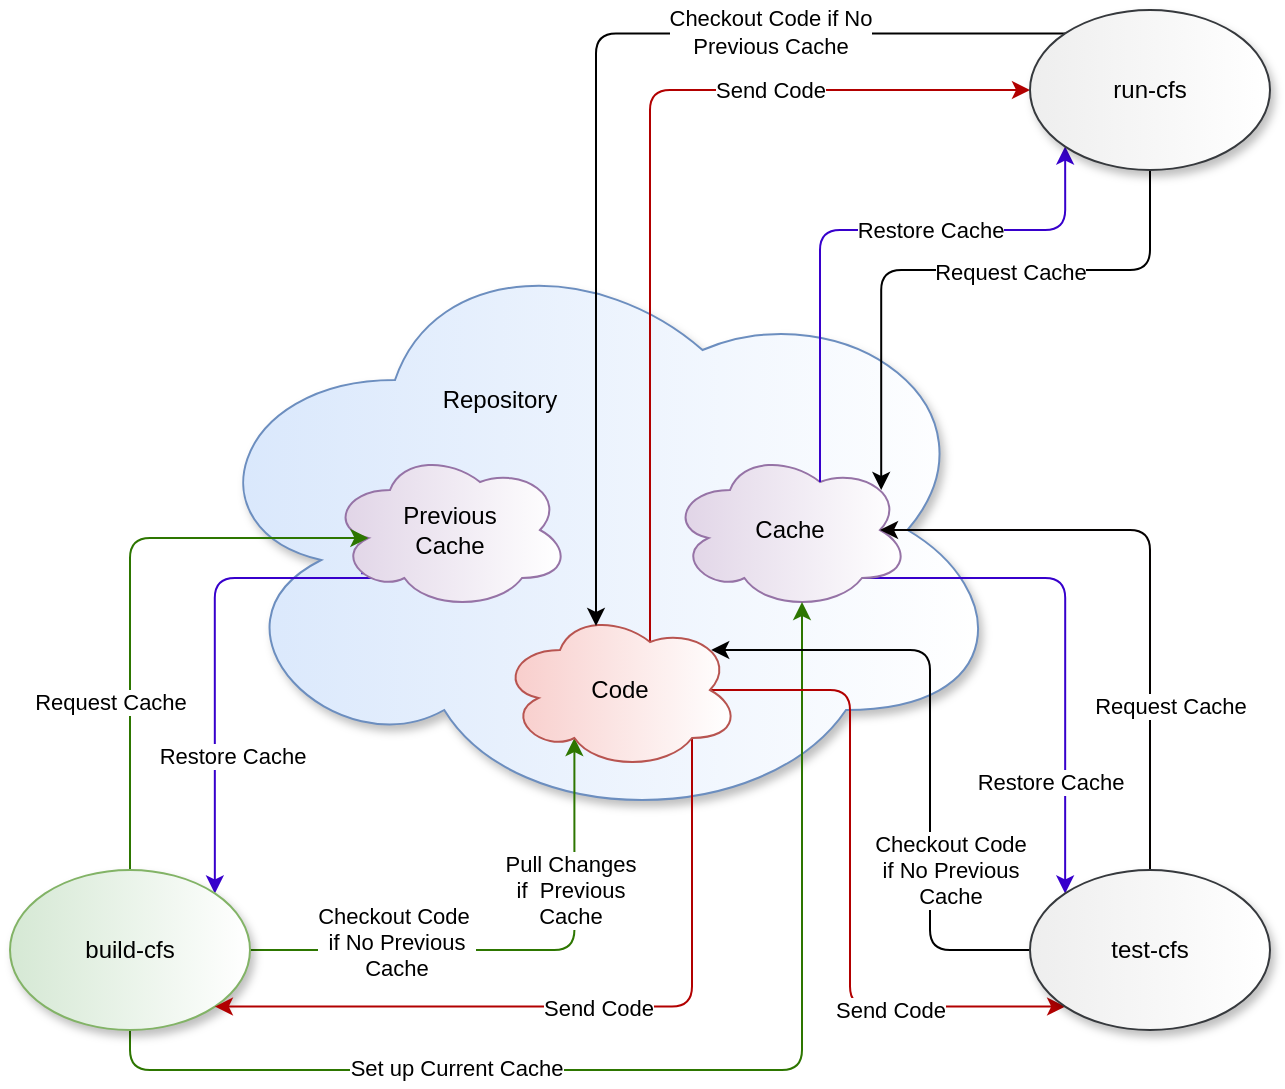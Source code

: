 <mxfile>
    <diagram id="w3jqTz6MF_s85VfklPtM" name="Page-1">
        <mxGraphModel dx="828" dy="615" grid="1" gridSize="10" guides="1" tooltips="1" connect="1" arrows="1" fold="1" page="1" pageScale="1" pageWidth="850" pageHeight="1100" math="0" shadow="0">
            <root>
                <mxCell id="0"/>
                <mxCell id="1" parent="0"/>
                <mxCell id="3" value="" style="ellipse;shape=cloud;whiteSpace=wrap;html=1;fillColor=#dae8fc;strokeColor=#6c8ebf;shadow=1;gradientColor=#ffffff;gradientDirection=east;" parent="1" vertex="1">
                    <mxGeometry x="200" y="190" width="410" height="300" as="geometry"/>
                </mxCell>
                <mxCell id="10" style="edgeStyle=orthogonalEdgeStyle;rounded=1;orthogonalLoop=1;jettySize=auto;html=1;exitX=0.13;exitY=0.77;exitDx=0;exitDy=0;exitPerimeter=0;entryX=1;entryY=0;entryDx=0;entryDy=0;fillColor=#6a00ff;strokeColor=#3700CC;" parent="1" source="2" target="6" edge="1">
                    <mxGeometry relative="1" as="geometry">
                        <Array as="points">
                            <mxPoint x="311" y="364"/>
                            <mxPoint x="212" y="364"/>
                        </Array>
                    </mxGeometry>
                </mxCell>
                <mxCell id="11" value="Restore Cache" style="edgeLabel;html=1;align=center;verticalAlign=middle;resizable=0;points=[];" parent="10" vertex="1" connectable="0">
                    <mxGeometry x="0.357" y="-2" relative="1" as="geometry">
                        <mxPoint x="10" y="22" as="offset"/>
                    </mxGeometry>
                </mxCell>
                <mxCell id="2" value="Previous&lt;br&gt;Cache" style="ellipse;shape=cloud;whiteSpace=wrap;html=1;fillColor=#e1d5e7;strokeColor=#9673a6;gradientColor=#ffffff;gradientDirection=east;" parent="1" vertex="1">
                    <mxGeometry x="270" y="300" width="120" height="80" as="geometry"/>
                </mxCell>
                <mxCell id="4" value="Repository" style="text;html=1;strokeColor=none;fillColor=none;align=center;verticalAlign=middle;whiteSpace=wrap;rounded=0;" parent="1" vertex="1">
                    <mxGeometry x="310" y="260" width="90" height="30" as="geometry"/>
                </mxCell>
                <mxCell id="22" style="edgeStyle=orthogonalEdgeStyle;rounded=1;orthogonalLoop=1;jettySize=auto;html=1;exitX=0.8;exitY=0.8;exitDx=0;exitDy=0;exitPerimeter=0;entryX=0;entryY=0;entryDx=0;entryDy=0;fillColor=#6a00ff;strokeColor=#3700CC;" parent="1" source="5" target="18" edge="1">
                    <mxGeometry relative="1" as="geometry"/>
                </mxCell>
                <mxCell id="23" value="Restore Cache" style="edgeLabel;html=1;align=center;verticalAlign=middle;resizable=0;points=[];" parent="22" vertex="1" connectable="0">
                    <mxGeometry x="0.566" y="3" relative="1" as="geometry">
                        <mxPoint x="-11" as="offset"/>
                    </mxGeometry>
                </mxCell>
                <mxCell id="37" style="edgeStyle=orthogonalEdgeStyle;rounded=1;orthogonalLoop=1;jettySize=auto;html=1;exitX=0.625;exitY=0.2;exitDx=0;exitDy=0;exitPerimeter=0;startArrow=none;startFill=0;endArrow=classic;endFill=1;entryX=0;entryY=0.5;entryDx=0;entryDy=0;fillColor=#e51400;strokeColor=#B20000;" parent="1" source="9" target="28" edge="1">
                    <mxGeometry relative="1" as="geometry">
                        <mxPoint x="470" y="170" as="targetPoint"/>
                        <Array as="points">
                            <mxPoint x="430" y="120"/>
                        </Array>
                    </mxGeometry>
                </mxCell>
                <mxCell id="42" value="Send Code" style="edgeLabel;html=1;align=center;verticalAlign=middle;resizable=0;points=[];" parent="37" vertex="1" connectable="0">
                    <mxGeometry x="0.352" y="-1" relative="1" as="geometry">
                        <mxPoint x="21" y="-1" as="offset"/>
                    </mxGeometry>
                </mxCell>
                <mxCell id="5" value="Cache" style="ellipse;shape=cloud;whiteSpace=wrap;html=1;fillColor=#e1d5e7;strokeColor=#9673a6;gradientColor=#ffffff;gradientDirection=east;" parent="1" vertex="1">
                    <mxGeometry x="440" y="300" width="120" height="80" as="geometry"/>
                </mxCell>
                <mxCell id="7" style="edgeStyle=orthogonalEdgeStyle;rounded=1;orthogonalLoop=1;jettySize=auto;html=1;exitX=0.5;exitY=0;exitDx=0;exitDy=0;entryX=0.16;entryY=0.55;entryDx=0;entryDy=0;entryPerimeter=0;fillColor=#60a917;strokeColor=#2D7600;" parent="1" source="6" target="2" edge="1">
                    <mxGeometry relative="1" as="geometry">
                        <mxPoint x="180" y="290" as="targetPoint"/>
                        <Array as="points">
                            <mxPoint x="170" y="344"/>
                        </Array>
                    </mxGeometry>
                </mxCell>
                <mxCell id="8" value="Request Cache" style="edgeLabel;html=1;align=center;verticalAlign=middle;resizable=0;points=[];" parent="7" vertex="1" connectable="0">
                    <mxGeometry x="-0.392" y="-1" relative="1" as="geometry">
                        <mxPoint x="-11" y="2" as="offset"/>
                    </mxGeometry>
                </mxCell>
                <mxCell id="12" style="edgeStyle=orthogonalEdgeStyle;rounded=1;orthogonalLoop=1;jettySize=auto;html=1;exitX=1;exitY=0.5;exitDx=0;exitDy=0;entryX=0.31;entryY=0.8;entryDx=0;entryDy=0;entryPerimeter=0;fillColor=#60a917;strokeColor=#2D7600;" parent="1" source="6" target="9" edge="1">
                    <mxGeometry relative="1" as="geometry">
                        <Array as="points">
                            <mxPoint x="392" y="550"/>
                        </Array>
                    </mxGeometry>
                </mxCell>
                <mxCell id="13" value="Checkout Code&amp;nbsp;&lt;br&gt;if No Previous&lt;br&gt;Cache" style="edgeLabel;html=1;align=center;verticalAlign=middle;resizable=0;points=[];" parent="12" vertex="1" connectable="0">
                    <mxGeometry x="-0.16" y="4" relative="1" as="geometry">
                        <mxPoint x="-40" as="offset"/>
                    </mxGeometry>
                </mxCell>
                <mxCell id="19" value="Pull Changes&lt;br&gt;if&amp;nbsp; Previous&lt;br&gt;Cache" style="edgeLabel;html=1;align=center;verticalAlign=middle;resizable=0;points=[];" parent="12" vertex="1" connectable="0">
                    <mxGeometry x="0.142" y="4" relative="1" as="geometry">
                        <mxPoint x="7" y="-26" as="offset"/>
                    </mxGeometry>
                </mxCell>
                <mxCell id="16" style="edgeStyle=orthogonalEdgeStyle;rounded=1;orthogonalLoop=1;jettySize=auto;html=1;exitX=0.5;exitY=1;exitDx=0;exitDy=0;entryX=0.55;entryY=0.95;entryDx=0;entryDy=0;entryPerimeter=0;fillColor=#60a917;strokeColor=#2D7600;" parent="1" source="6" target="5" edge="1">
                    <mxGeometry relative="1" as="geometry"/>
                </mxCell>
                <mxCell id="17" value="Set up Current Cache" style="edgeLabel;html=1;align=center;verticalAlign=middle;resizable=0;points=[];" parent="16" vertex="1" connectable="0">
                    <mxGeometry x="-0.54" y="1" relative="1" as="geometry">
                        <mxPoint x="47" as="offset"/>
                    </mxGeometry>
                </mxCell>
                <mxCell id="6" value="build-cfs" style="ellipse;whiteSpace=wrap;html=1;fillColor=#d5e8d4;strokeColor=#82b366;gradientDirection=east;shadow=1;gradientColor=#ffffff;" parent="1" vertex="1">
                    <mxGeometry x="110" y="510" width="120" height="80" as="geometry"/>
                </mxCell>
                <mxCell id="14" style="edgeStyle=orthogonalEdgeStyle;rounded=1;orthogonalLoop=1;jettySize=auto;html=1;exitX=0.8;exitY=0.8;exitDx=0;exitDy=0;exitPerimeter=0;entryX=1;entryY=1;entryDx=0;entryDy=0;fillColor=#e51400;strokeColor=#B20000;" parent="1" source="9" target="6" edge="1">
                    <mxGeometry relative="1" as="geometry">
                        <Array as="points">
                            <mxPoint x="451" y="578"/>
                        </Array>
                    </mxGeometry>
                </mxCell>
                <mxCell id="15" value="Send Code" style="edgeLabel;html=1;align=center;verticalAlign=middle;resizable=0;points=[];" parent="14" vertex="1" connectable="0">
                    <mxGeometry x="0.133" relative="1" as="geometry">
                        <mxPoint x="29" as="offset"/>
                    </mxGeometry>
                </mxCell>
                <mxCell id="26" style="edgeStyle=orthogonalEdgeStyle;rounded=1;orthogonalLoop=1;jettySize=auto;html=1;exitX=0.875;exitY=0.5;exitDx=0;exitDy=0;exitPerimeter=0;entryX=0;entryY=1;entryDx=0;entryDy=0;fillColor=#e51400;strokeColor=#B20000;" parent="1" source="9" target="18" edge="1">
                    <mxGeometry relative="1" as="geometry">
                        <Array as="points">
                            <mxPoint x="530" y="420"/>
                            <mxPoint x="530" y="578"/>
                        </Array>
                    </mxGeometry>
                </mxCell>
                <mxCell id="27" value="Send Code" style="edgeLabel;html=1;align=center;verticalAlign=middle;resizable=0;points=[];" parent="26" vertex="1" connectable="0">
                    <mxGeometry x="0.383" y="-1" relative="1" as="geometry">
                        <mxPoint x="16" as="offset"/>
                    </mxGeometry>
                </mxCell>
                <mxCell id="9" value="Code" style="ellipse;shape=cloud;whiteSpace=wrap;html=1;fillColor=#f8cecc;strokeColor=#b85450;gradientColor=#ffffff;gradientDirection=east;" parent="1" vertex="1">
                    <mxGeometry x="355" y="380" width="120" height="80" as="geometry"/>
                </mxCell>
                <mxCell id="20" style="edgeStyle=orthogonalEdgeStyle;rounded=1;orthogonalLoop=1;jettySize=auto;html=1;exitX=0.5;exitY=0;exitDx=0;exitDy=0;entryX=0.875;entryY=0.5;entryDx=0;entryDy=0;entryPerimeter=0;fillColor=#fa6800;strokeColor=#050100;" parent="1" source="18" target="5" edge="1">
                    <mxGeometry relative="1" as="geometry">
                        <Array as="points">
                            <mxPoint x="680" y="340"/>
                        </Array>
                    </mxGeometry>
                </mxCell>
                <mxCell id="21" value="Request Cache" style="edgeLabel;html=1;align=center;verticalAlign=middle;resizable=0;points=[];" parent="20" vertex="1" connectable="0">
                    <mxGeometry x="-0.351" relative="1" as="geometry">
                        <mxPoint x="10" y="17" as="offset"/>
                    </mxGeometry>
                </mxCell>
                <mxCell id="24" style="edgeStyle=orthogonalEdgeStyle;rounded=1;orthogonalLoop=1;jettySize=auto;html=1;exitX=0;exitY=0.5;exitDx=0;exitDy=0;entryX=0.88;entryY=0.25;entryDx=0;entryDy=0;entryPerimeter=0;fillColor=#fa6800;" parent="1" source="18" target="9" edge="1">
                    <mxGeometry relative="1" as="geometry">
                        <Array as="points">
                            <mxPoint x="570" y="550"/>
                            <mxPoint x="570" y="400"/>
                        </Array>
                    </mxGeometry>
                </mxCell>
                <mxCell id="25" value="Checkout Code&lt;br&gt;if No Previous&lt;br&gt;Cache" style="edgeLabel;html=1;align=center;verticalAlign=middle;resizable=0;points=[];" parent="24" vertex="1" connectable="0">
                    <mxGeometry x="-0.076" relative="1" as="geometry">
                        <mxPoint x="10" y="53" as="offset"/>
                    </mxGeometry>
                </mxCell>
                <mxCell id="18" value="test-cfs" style="ellipse;whiteSpace=wrap;html=1;fillColor=#eeeeee;strokeColor=#36393d;gradientDirection=east;shadow=1;gradientColor=#ffffff;" parent="1" vertex="1">
                    <mxGeometry x="620" y="510" width="120" height="80" as="geometry"/>
                </mxCell>
                <mxCell id="34" style="edgeStyle=orthogonalEdgeStyle;rounded=1;orthogonalLoop=1;jettySize=auto;html=1;exitX=0.5;exitY=1;exitDx=0;exitDy=0;entryX=0.88;entryY=0.25;entryDx=0;entryDy=0;entryPerimeter=0;fillColor=#fa6800;" parent="1" source="28" target="5" edge="1">
                    <mxGeometry relative="1" as="geometry">
                        <Array as="points">
                            <mxPoint x="680" y="210"/>
                            <mxPoint x="546" y="210"/>
                        </Array>
                    </mxGeometry>
                </mxCell>
                <mxCell id="40" value="Request Cache" style="edgeLabel;html=1;align=center;verticalAlign=middle;resizable=0;points=[];" parent="34" vertex="1" connectable="0">
                    <mxGeometry x="-0.117" y="1" relative="1" as="geometry">
                        <mxPoint x="10" as="offset"/>
                    </mxGeometry>
                </mxCell>
                <mxCell id="35" style="edgeStyle=orthogonalEdgeStyle;rounded=1;orthogonalLoop=1;jettySize=auto;html=1;exitX=0;exitY=1;exitDx=0;exitDy=0;entryX=0.625;entryY=0.2;entryDx=0;entryDy=0;entryPerimeter=0;startArrow=classic;startFill=1;endArrow=none;endFill=0;fillColor=#6a00ff;strokeColor=#3700CC;" parent="1" source="28" target="5" edge="1">
                    <mxGeometry relative="1" as="geometry">
                        <Array as="points">
                            <mxPoint x="638" y="190"/>
                            <mxPoint x="515" y="190"/>
                        </Array>
                    </mxGeometry>
                </mxCell>
                <mxCell id="41" value="Restore Cache" style="edgeLabel;html=1;align=center;verticalAlign=middle;resizable=0;points=[];" parent="35" vertex="1" connectable="0">
                    <mxGeometry x="-0.04" y="1" relative="1" as="geometry">
                        <mxPoint x="30" y="-1" as="offset"/>
                    </mxGeometry>
                </mxCell>
                <mxCell id="39" style="edgeStyle=orthogonalEdgeStyle;rounded=1;orthogonalLoop=1;jettySize=auto;html=1;exitX=0;exitY=0;exitDx=0;exitDy=0;entryX=0.4;entryY=0.1;entryDx=0;entryDy=0;entryPerimeter=0;startArrow=none;startFill=0;endArrow=classic;endFill=1;fillColor=#fa6800;" parent="1" source="28" target="9" edge="1">
                    <mxGeometry relative="1" as="geometry"/>
                </mxCell>
                <mxCell id="43" value="Checkout Code if No &lt;br&gt;Previous Cache" style="edgeLabel;html=1;align=center;verticalAlign=middle;resizable=0;points=[];" parent="39" vertex="1" connectable="0">
                    <mxGeometry x="-0.335" y="-1" relative="1" as="geometry">
                        <mxPoint x="29" as="offset"/>
                    </mxGeometry>
                </mxCell>
                <mxCell id="28" value="run-cfs" style="ellipse;whiteSpace=wrap;html=1;fillColor=#eeeeee;strokeColor=#36393d;gradientDirection=east;shadow=1;gradientColor=#ffffff;" parent="1" vertex="1">
                    <mxGeometry x="620" y="80" width="120" height="80" as="geometry"/>
                </mxCell>
            </root>
        </mxGraphModel>
    </diagram>
</mxfile>